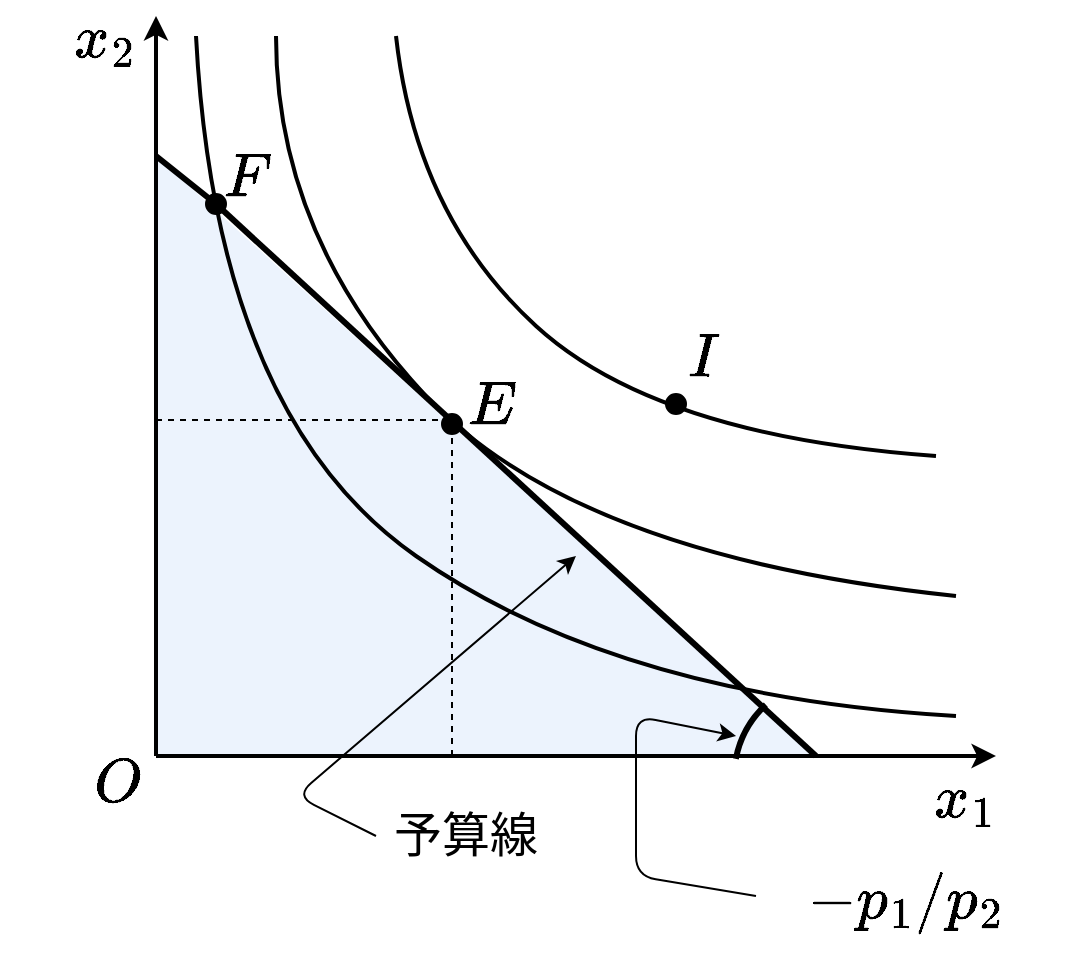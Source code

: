 <mxfile version="13.2.4" type="device" pages="3"><diagram id="H9enOFX6arp4Qu78vV8c" name="Indifference"><mxGraphModel dx="946" dy="680" grid="1" gridSize="10" guides="1" tooltips="1" connect="1" arrows="1" fold="1" page="1" pageScale="1" pageWidth="850" pageHeight="1100" math="1" shadow="0"><root><mxCell id="0"/><mxCell id="1" parent="0"/><mxCell id="Fed4mMewMiyCQXjSPAfV-4" value="" style="shape=manualInput;whiteSpace=wrap;html=1;strokeWidth=3;fillColor=#dae8fc;fontSize=11;size=300;flipH=1;strokeColor=none;opacity=50;" parent="1" vertex="1"><mxGeometry x="160" y="100" width="330" height="300" as="geometry"/></mxCell><mxCell id="kjZKjR3sp0itChctBRx5-1" value="" style="endArrow=classic;html=1;strokeWidth=2;" parent="1" edge="1"><mxGeometry width="50" height="50" relative="1" as="geometry"><mxPoint x="160" y="400" as="sourcePoint"/><mxPoint x="580" y="400" as="targetPoint"/></mxGeometry></mxCell><mxCell id="kjZKjR3sp0itChctBRx5-2" value="" style="endArrow=classic;html=1;strokeWidth=2;" parent="1" edge="1"><mxGeometry width="50" height="50" relative="1" as="geometry"><mxPoint x="160" y="400" as="sourcePoint"/><mxPoint x="160" y="30" as="targetPoint"/></mxGeometry></mxCell><mxCell id="kjZKjR3sp0itChctBRx5-4" value="&lt;b&gt;&lt;i&gt;$$x_1$$&lt;/i&gt;&lt;/b&gt;" style="text;html=1;strokeColor=none;fillColor=none;align=center;verticalAlign=middle;whiteSpace=wrap;rounded=0;fontFamily=Times New Roman;fontSize=30;" parent="1" vertex="1"><mxGeometry x="540" y="410" width="50" height="20" as="geometry"/></mxCell><mxCell id="kjZKjR3sp0itChctBRx5-19" value="" style="endArrow=none;html=1;strokeWidth=2;fontFamily=Times New Roman;fontSize=30;curved=1;" parent="1" edge="1"><mxGeometry width="50" height="50" relative="1" as="geometry"><mxPoint x="180" y="40" as="sourcePoint"/><mxPoint x="560" y="380" as="targetPoint"/><Array as="points"><mxPoint x="190" y="230"/><mxPoint x="390" y="370"/></Array></mxGeometry></mxCell><mxCell id="0c88oKmaoW1WOkyestXO-1" value="" style="endArrow=none;dashed=1;html=1;" parent="1" edge="1"><mxGeometry width="50" height="50" relative="1" as="geometry"><mxPoint x="160" y="232" as="sourcePoint"/><mxPoint x="310" y="232" as="targetPoint"/></mxGeometry></mxCell><mxCell id="0c88oKmaoW1WOkyestXO-2" value="" style="endArrow=none;html=1;strokeWidth=3;" parent="1" source="hhDQykr1g6G7ai9AE8DU-3" edge="1"><mxGeometry width="50" height="50" relative="1" as="geometry"><mxPoint x="490" y="400" as="sourcePoint"/><mxPoint x="160" y="100" as="targetPoint"/></mxGeometry></mxCell><mxCell id="0c88oKmaoW1WOkyestXO-3" value="" style="endArrow=none;dashed=1;html=1;" parent="1" edge="1"><mxGeometry width="50" height="50" relative="1" as="geometry"><mxPoint x="308" y="400" as="sourcePoint"/><mxPoint x="308" y="230" as="targetPoint"/></mxGeometry></mxCell><mxCell id="xRtmUnA642i8L2A8v9uK-9" value="&lt;b&gt;&lt;i&gt;$$x_2$$&lt;/i&gt;&lt;/b&gt;" style="text;html=1;strokeColor=none;fillColor=none;align=center;verticalAlign=middle;whiteSpace=wrap;rounded=0;fontFamily=Times New Roman;fontSize=30;" parent="1" vertex="1"><mxGeometry x="110" y="30" width="50" height="20" as="geometry"/></mxCell><mxCell id="hhDQykr1g6G7ai9AE8DU-1" value="" style="endArrow=none;html=1;strokeWidth=2;fontFamily=Times New Roman;fontSize=30;curved=1;" parent="1" edge="1"><mxGeometry width="50" height="50" relative="1" as="geometry"><mxPoint x="220" y="40" as="sourcePoint"/><mxPoint x="560" y="320" as="targetPoint"/><Array as="points"><mxPoint x="220" y="140"/><mxPoint x="370" y="300"/></Array></mxGeometry></mxCell><mxCell id="hhDQykr1g6G7ai9AE8DU-2" value="" style="endArrow=none;html=1;strokeWidth=2;fontFamily=Times New Roman;fontSize=30;curved=1;" parent="1" edge="1"><mxGeometry width="50" height="50" relative="1" as="geometry"><mxPoint x="280" y="40" as="sourcePoint"/><mxPoint x="550" y="250" as="targetPoint"/><Array as="points"><mxPoint x="290" y="130"/><mxPoint x="410" y="240"/></Array></mxGeometry></mxCell><mxCell id="hhDQykr1g6G7ai9AE8DU-5" value="" style="ellipse;whiteSpace=wrap;html=1;aspect=fixed;fillColor=#000000;" parent="1" vertex="1"><mxGeometry x="303" y="229" width="10" height="10" as="geometry"/></mxCell><mxCell id="hhDQykr1g6G7ai9AE8DU-8" value="" style="endArrow=classic;html=1;strokeWidth=1;" parent="1" edge="1"><mxGeometry width="50" height="50" relative="1" as="geometry"><mxPoint x="270" y="440" as="sourcePoint"/><mxPoint x="370" y="300" as="targetPoint"/><Array as="points"><mxPoint x="230" y="420"/></Array></mxGeometry></mxCell><mxCell id="hhDQykr1g6G7ai9AE8DU-9" value="&lt;font style=&quot;font-size: 24px;&quot;&gt;予算線&lt;/font&gt;" style="text;html=1;strokeColor=none;fillColor=none;align=center;verticalAlign=middle;whiteSpace=wrap;rounded=0;fontSize=24;" parent="1" vertex="1"><mxGeometry x="277" y="430" width="76" height="20" as="geometry"/></mxCell><mxCell id="hhDQykr1g6G7ai9AE8DU-10" value="&lt;b&gt;&lt;i&gt;$$O&lt;br&gt;$$&lt;/i&gt;&lt;/b&gt;" style="text;html=1;strokeColor=none;fillColor=none;align=center;verticalAlign=middle;whiteSpace=wrap;rounded=0;fontFamily=Times New Roman;fontSize=30;" parent="1" vertex="1"><mxGeometry x="116" y="402" width="50" height="20" as="geometry"/></mxCell><mxCell id="hhDQykr1g6G7ai9AE8DU-13" value="" style="ellipse;whiteSpace=wrap;html=1;aspect=fixed;fillColor=#000000;" parent="1" vertex="1"><mxGeometry x="415" y="219" width="10" height="10" as="geometry"/></mxCell><mxCell id="hhDQykr1g6G7ai9AE8DU-15" value="&lt;b&gt;&lt;i&gt;$$E&lt;br&gt;$$&lt;/i&gt;&lt;/b&gt;" style="text;html=1;strokeColor=none;fillColor=none;align=center;verticalAlign=middle;whiteSpace=wrap;rounded=0;fontFamily=Times New Roman;fontSize=30;" parent="1" vertex="1"><mxGeometry x="303" y="214" width="50" height="20" as="geometry"/></mxCell><mxCell id="hhDQykr1g6G7ai9AE8DU-18" value="&lt;b&gt;&lt;i&gt;$$F&lt;br&gt;$$&lt;/i&gt;&lt;/b&gt;" style="text;html=1;strokeColor=none;fillColor=none;align=center;verticalAlign=middle;whiteSpace=wrap;rounded=0;fontFamily=Times New Roman;fontSize=30;" parent="1" vertex="1"><mxGeometry x="181" y="100" width="50" height="20" as="geometry"/></mxCell><mxCell id="hhDQykr1g6G7ai9AE8DU-19" value="&lt;b&gt;&lt;i&gt;$$I&lt;br&gt;$$&lt;/i&gt;&lt;/b&gt;" style="text;html=1;strokeColor=none;fillColor=none;align=center;verticalAlign=middle;whiteSpace=wrap;rounded=0;fontFamily=Times New Roman;fontSize=30;" parent="1" vertex="1"><mxGeometry x="409" y="190" width="50" height="20" as="geometry"/></mxCell><mxCell id="4ygPLhjjgLQ-8hTIy1m--1" value="" style="verticalLabelPosition=bottom;verticalAlign=top;html=1;shape=mxgraph.basic.arc;startAngle=0.864;endAngle=0.964;fillColor=#000000;fontSize=11;rotation=-30;strokeWidth=3;" parent="1" vertex="1"><mxGeometry x="449" y="361" width="100" height="100" as="geometry"/></mxCell><mxCell id="4ygPLhjjgLQ-8hTIy1m--2" value="" style="endArrow=classic;html=1;strokeWidth=1;entryX=0.181;entryY=0.073;entryDx=0;entryDy=0;entryPerimeter=0;" parent="1" target="4ygPLhjjgLQ-8hTIy1m--1" edge="1"><mxGeometry width="50" height="50" relative="1" as="geometry"><mxPoint x="460" y="470" as="sourcePoint"/><mxPoint x="524" y="422" as="targetPoint"/><Array as="points"><mxPoint x="400" y="460"/><mxPoint x="400" y="430"/><mxPoint x="400" y="380"/></Array></mxGeometry></mxCell><mxCell id="4ygPLhjjgLQ-8hTIy1m--3" value="&lt;b&gt;&lt;i&gt;$$-p_1/p_2$$&lt;/i&gt;&lt;/b&gt;" style="text;html=1;strokeColor=none;fillColor=none;align=center;verticalAlign=middle;whiteSpace=wrap;rounded=0;fontFamily=Times New Roman;fontSize=30;" parent="1" vertex="1"><mxGeometry x="510" y="461" width="50" height="20" as="geometry"/></mxCell><mxCell id="hhDQykr1g6G7ai9AE8DU-3" value="" style="ellipse;whiteSpace=wrap;html=1;aspect=fixed;fillColor=#000000;" parent="1" vertex="1"><mxGeometry x="185" y="119" width="10" height="10" as="geometry"/></mxCell><mxCell id="Fed4mMewMiyCQXjSPAfV-6" value="" style="endArrow=none;html=1;strokeWidth=3;" parent="1" target="hhDQykr1g6G7ai9AE8DU-3" edge="1"><mxGeometry width="50" height="50" relative="1" as="geometry"><mxPoint x="490" y="400" as="sourcePoint"/><mxPoint x="160" y="100" as="targetPoint"/></mxGeometry></mxCell></root></mxGraphModel></diagram><diagram name="MRS" id="Cf6J0MBJGzG-NLHtTxoL"><mxGraphModel dx="946" dy="680" grid="1" gridSize="10" guides="1" tooltips="1" connect="1" arrows="1" fold="1" page="1" pageScale="1" pageWidth="850" pageHeight="1100" math="1" shadow="0"><root><mxCell id="_P-TgI-NlpUqaCO8oluz-0"/><mxCell id="_P-TgI-NlpUqaCO8oluz-1" parent="_P-TgI-NlpUqaCO8oluz-0"/><mxCell id="_P-TgI-NlpUqaCO8oluz-2" value="" style="endArrow=classic;html=1;strokeWidth=2;" parent="_P-TgI-NlpUqaCO8oluz-1" edge="1"><mxGeometry width="50" height="50" relative="1" as="geometry"><mxPoint x="160" y="400" as="sourcePoint"/><mxPoint x="580" y="400" as="targetPoint"/></mxGeometry></mxCell><mxCell id="_P-TgI-NlpUqaCO8oluz-3" value="" style="endArrow=classic;html=1;strokeWidth=2;" parent="_P-TgI-NlpUqaCO8oluz-1" edge="1"><mxGeometry width="50" height="50" relative="1" as="geometry"><mxPoint x="160" y="400" as="sourcePoint"/><mxPoint x="160" y="30" as="targetPoint"/></mxGeometry></mxCell><mxCell id="_P-TgI-NlpUqaCO8oluz-4" value="&lt;b&gt;&lt;i&gt;$$x_1$$&lt;/i&gt;&lt;/b&gt;" style="text;html=1;strokeColor=none;fillColor=none;align=center;verticalAlign=middle;whiteSpace=wrap;rounded=0;fontFamily=Times New Roman;fontSize=30;" parent="_P-TgI-NlpUqaCO8oluz-1" vertex="1"><mxGeometry x="540" y="410" width="50" height="20" as="geometry"/></mxCell><mxCell id="_P-TgI-NlpUqaCO8oluz-6" value="" style="endArrow=none;dashed=1;html=1;fontSize=11;strokeWidth=3;dashPattern=1 1;" parent="_P-TgI-NlpUqaCO8oluz-1" edge="1"><mxGeometry width="50" height="50" relative="1" as="geometry"><mxPoint x="199" y="90" as="sourcePoint"/><mxPoint x="359" y="320" as="targetPoint"/></mxGeometry></mxCell><mxCell id="_P-TgI-NlpUqaCO8oluz-8" value="" style="endArrow=none;dashed=1;html=1;fontSize=11;strokeWidth=3;dashPattern=1 1;" parent="_P-TgI-NlpUqaCO8oluz-1" edge="1"><mxGeometry width="50" height="50" relative="1" as="geometry"><mxPoint x="264" y="280" as="sourcePoint"/><mxPoint x="264" y="184" as="targetPoint"/></mxGeometry></mxCell><mxCell id="_P-TgI-NlpUqaCO8oluz-9" value="&lt;b&gt;&lt;i&gt;$$x_2$$&lt;/i&gt;&lt;/b&gt;" style="text;html=1;strokeColor=none;fillColor=none;align=center;verticalAlign=middle;whiteSpace=wrap;rounded=0;fontFamily=Times New Roman;fontSize=30;" parent="_P-TgI-NlpUqaCO8oluz-1" vertex="1"><mxGeometry x="110" y="30" width="50" height="20" as="geometry"/></mxCell><mxCell id="_P-TgI-NlpUqaCO8oluz-10" value="" style="endArrow=none;html=1;strokeWidth=2;fontFamily=Times New Roman;fontSize=30;curved=1;" parent="_P-TgI-NlpUqaCO8oluz-1" edge="1"><mxGeometry width="50" height="50" relative="1" as="geometry"><mxPoint x="220" y="40" as="sourcePoint"/><mxPoint x="560" y="320" as="targetPoint"/><Array as="points"><mxPoint x="220" y="140"/><mxPoint x="370" y="300"/></Array></mxGeometry></mxCell><mxCell id="_P-TgI-NlpUqaCO8oluz-16" value="&lt;b&gt;&lt;i&gt;$$O&lt;br&gt;$$&lt;/i&gt;&lt;/b&gt;" style="text;html=1;strokeColor=none;fillColor=none;align=center;verticalAlign=middle;whiteSpace=wrap;rounded=0;fontFamily=Times New Roman;fontSize=30;" parent="_P-TgI-NlpUqaCO8oluz-1" vertex="1"><mxGeometry x="116" y="402" width="50" height="20" as="geometry"/></mxCell><mxCell id="ajREy94rLHghXRJDU2Br-0" value="" style="endArrow=none;dashed=1;html=1;fontSize=11;strokeWidth=3;dashPattern=1 1;" parent="_P-TgI-NlpUqaCO8oluz-1" edge="1"><mxGeometry width="50" height="50" relative="1" as="geometry"><mxPoint x="330" y="280" as="sourcePoint"/><mxPoint x="263" y="280" as="targetPoint"/></mxGeometry></mxCell><mxCell id="ajREy94rLHghXRJDU2Br-1" value="&lt;b&gt;&lt;i&gt;$$dx_1$$&lt;/i&gt;&lt;/b&gt;" style="text;html=1;strokeColor=none;fillColor=none;align=center;verticalAlign=middle;whiteSpace=wrap;rounded=0;fontFamily=Times New Roman;fontSize=30;" parent="_P-TgI-NlpUqaCO8oluz-1" vertex="1"><mxGeometry x="270" y="290" width="50" height="20" as="geometry"/></mxCell><mxCell id="ajREy94rLHghXRJDU2Br-2" value="&lt;b&gt;&lt;i&gt;$$dx_2$$&lt;/i&gt;&lt;/b&gt;" style="text;html=1;strokeColor=none;fillColor=none;align=center;verticalAlign=middle;whiteSpace=wrap;rounded=0;fontFamily=Times New Roman;fontSize=30;" parent="_P-TgI-NlpUqaCO8oluz-1" vertex="1"><mxGeometry x="210" y="230" width="50" height="20" as="geometry"/></mxCell><mxCell id="ajREy94rLHghXRJDU2Br-3" value="" style="verticalLabelPosition=bottom;verticalAlign=top;html=1;shape=mxgraph.basic.arc;startAngle=0.864;endAngle=0.964;fillColor=#000000;fontSize=11;rotation=-30;strokeWidth=3;" parent="_P-TgI-NlpUqaCO8oluz-1" vertex="1"><mxGeometry x="300" y="240" width="100" height="100" as="geometry"/></mxCell><mxCell id="ajREy94rLHghXRJDU2Br-5" value="" style="endArrow=classic;html=1;strokeWidth=2;fontSize=11;entryX=0.227;entryY=0.053;entryDx=0;entryDy=0;entryPerimeter=0;" parent="_P-TgI-NlpUqaCO8oluz-1" target="ajREy94rLHghXRJDU2Br-3" edge="1"><mxGeometry width="50" height="50" relative="1" as="geometry"><mxPoint x="304" y="140" as="sourcePoint"/><mxPoint x="450" y="290" as="targetPoint"/><Array as="points"><mxPoint x="280" y="170"/></Array></mxGeometry></mxCell><mxCell id="ajREy94rLHghXRJDU2Br-6" value="&lt;b&gt;&lt;i&gt;$$MRS$$&lt;/i&gt;&lt;/b&gt;" style="text;html=1;strokeColor=none;fillColor=none;align=center;verticalAlign=middle;whiteSpace=wrap;rounded=0;fontFamily=Times New Roman;fontSize=30;" parent="_P-TgI-NlpUqaCO8oluz-1" vertex="1"><mxGeometry x="325" y="130" width="50" height="20" as="geometry"/></mxCell></root></mxGraphModel></diagram><diagram id="RypEx5LbXyjsmaKCnZw5" name="Newton"><mxGraphModel dx="946" dy="680" grid="1" gridSize="10" guides="1" tooltips="1" connect="1" arrows="1" fold="1" page="1" pageScale="1" pageWidth="850" pageHeight="1100" math="1" shadow="0"><root><mxCell id="qZUpqlAHFSTBWl4ut_Hk-0"/><mxCell id="qZUpqlAHFSTBWl4ut_Hk-1" parent="qZUpqlAHFSTBWl4ut_Hk-0"/><mxCell id="qZUpqlAHFSTBWl4ut_Hk-2" value="" style="endArrow=classic;html=1;strokeWidth=3;" edge="1" parent="qZUpqlAHFSTBWl4ut_Hk-1"><mxGeometry width="50" height="50" relative="1" as="geometry"><mxPoint x="120" y="320" as="sourcePoint"/><mxPoint x="630" y="320" as="targetPoint"/></mxGeometry></mxCell><mxCell id="qZUpqlAHFSTBWl4ut_Hk-4" value="" style="curved=1;endArrow=none;html=1;strokeWidth=3;endFill=0;" edge="1" parent="qZUpqlAHFSTBWl4ut_Hk-1"><mxGeometry width="50" height="50" relative="1" as="geometry"><mxPoint x="580" y="110" as="sourcePoint"/><mxPoint x="80" y="90" as="targetPoint"/><Array as="points"><mxPoint x="510" y="270"/><mxPoint x="190" y="380"/><mxPoint x="120" y="180"/><mxPoint x="80" y="90"/></Array></mxGeometry></mxCell><mxCell id="qZUpqlAHFSTBWl4ut_Hk-6" value="" style="endArrow=none;html=1;strokeWidth=1;" edge="1" parent="qZUpqlAHFSTBWl4ut_Hk-1"><mxGeometry width="50" height="50" relative="1" as="geometry"><mxPoint x="300" y="373" as="sourcePoint"/><mxPoint x="580" y="193" as="targetPoint"/></mxGeometry></mxCell><mxCell id="qZUpqlAHFSTBWl4ut_Hk-7" value="" style="endArrow=none;html=1;strokeWidth=1;dashed=1;" edge="1" parent="qZUpqlAHFSTBWl4ut_Hk-1"><mxGeometry width="50" height="50" relative="1" as="geometry"><mxPoint x="443" y="400" as="sourcePoint"/><mxPoint x="443" y="110" as="targetPoint"/></mxGeometry></mxCell><mxCell id="qZUpqlAHFSTBWl4ut_Hk-8" value="" style="endArrow=none;html=1;strokeWidth=1;exitX=1;exitY=0.5;exitDx=0;exitDy=0;" edge="1" parent="qZUpqlAHFSTBWl4ut_Hk-1" source="qZUpqlAHFSTBWl4ut_Hk-24"><mxGeometry width="50" height="50" relative="1" as="geometry"><mxPoint x="430" y="338" as="sourcePoint"/><mxPoint x="640" y="50" as="targetPoint"/></mxGeometry></mxCell><mxCell id="qZUpqlAHFSTBWl4ut_Hk-9" value="" style="endArrow=none;html=1;strokeWidth=1;dashed=1;" edge="1" parent="qZUpqlAHFSTBWl4ut_Hk-1"><mxGeometry width="50" height="50" relative="1" as="geometry"><mxPoint x="540" y="400" as="sourcePoint"/><mxPoint x="540" y="110" as="targetPoint"/></mxGeometry></mxCell><mxCell id="qZUpqlAHFSTBWl4ut_Hk-11" value="" style="endArrow=none;html=1;strokeWidth=1;dashed=1;" edge="1" parent="qZUpqlAHFSTBWl4ut_Hk-1"><mxGeometry width="50" height="50" relative="1" as="geometry"><mxPoint x="384" y="400" as="sourcePoint"/><mxPoint x="384" y="110" as="targetPoint"/></mxGeometry></mxCell><mxCell id="qZUpqlAHFSTBWl4ut_Hk-12" value="$$x_0$$" style="text;html=1;strokeColor=none;fillColor=none;align=center;verticalAlign=middle;whiteSpace=wrap;rounded=0;fontSize=20;" vertex="1" parent="qZUpqlAHFSTBWl4ut_Hk-1"><mxGeometry x="540" y="330" width="40" height="20" as="geometry"/></mxCell><mxCell id="qZUpqlAHFSTBWl4ut_Hk-13" value="$$x$$" style="text;html=1;strokeColor=none;fillColor=none;align=center;verticalAlign=middle;whiteSpace=wrap;rounded=0;fontSize=20;" vertex="1" parent="qZUpqlAHFSTBWl4ut_Hk-1"><mxGeometry x="630" y="310" width="40" height="20" as="geometry"/></mxCell><mxCell id="qZUpqlAHFSTBWl4ut_Hk-14" value="" style="endArrow=classic;html=1;strokeWidth=3;" edge="1" parent="qZUpqlAHFSTBWl4ut_Hk-1"><mxGeometry width="50" height="50" relative="1" as="geometry"><mxPoint x="200" y="400" as="sourcePoint"/><mxPoint x="200" y="80" as="targetPoint"/></mxGeometry></mxCell><mxCell id="qZUpqlAHFSTBWl4ut_Hk-15" value="$$0$$" style="text;html=1;strokeColor=none;fillColor=none;align=center;verticalAlign=middle;whiteSpace=wrap;rounded=0;fontSize=20;" vertex="1" parent="qZUpqlAHFSTBWl4ut_Hk-1"><mxGeometry x="200" y="290" width="40" height="20" as="geometry"/></mxCell><mxCell id="qZUpqlAHFSTBWl4ut_Hk-16" value="$$y$$" style="text;html=1;strokeColor=none;fillColor=none;align=center;verticalAlign=middle;whiteSpace=wrap;rounded=0;fontSize=20;" vertex="1" parent="qZUpqlAHFSTBWl4ut_Hk-1"><mxGeometry x="210" y="60" width="40" height="20" as="geometry"/></mxCell><mxCell id="qZUpqlAHFSTBWl4ut_Hk-17" value="$$y=f(x_0) + f'(x_0)(x - x_0)$$" style="text;html=1;strokeColor=none;fillColor=none;align=center;verticalAlign=middle;whiteSpace=wrap;rounded=0;fontSize=20;" vertex="1" parent="qZUpqlAHFSTBWl4ut_Hk-1"><mxGeometry x="460" y="50" width="40" height="20" as="geometry"/></mxCell><mxCell id="qZUpqlAHFSTBWl4ut_Hk-25" value="$$y=f(x)$$" style="text;html=1;strokeColor=none;fillColor=none;align=center;verticalAlign=middle;whiteSpace=wrap;rounded=0;fontSize=20;" vertex="1" parent="qZUpqlAHFSTBWl4ut_Hk-1"><mxGeometry x="80" y="60" width="40" height="20" as="geometry"/></mxCell><mxCell id="qZUpqlAHFSTBWl4ut_Hk-21" value="$$x_1$$" style="text;html=1;strokeColor=none;fillColor=none;align=center;verticalAlign=middle;whiteSpace=wrap;rounded=0;fontSize=20;" vertex="1" parent="qZUpqlAHFSTBWl4ut_Hk-1"><mxGeometry x="440" y="330" width="40" height="20" as="geometry"/></mxCell><mxCell id="qZUpqlAHFSTBWl4ut_Hk-22" value="" style="endArrow=none;html=1;strokeWidth=1;dashed=1;" edge="1" parent="qZUpqlAHFSTBWl4ut_Hk-1"><mxGeometry width="50" height="50" relative="1" as="geometry"><mxPoint x="360" y="400" as="sourcePoint"/><mxPoint x="360" y="110" as="targetPoint"/></mxGeometry></mxCell><mxCell id="qZUpqlAHFSTBWl4ut_Hk-23" value="$$x_*$$" style="text;html=1;strokeColor=none;fillColor=none;align=center;verticalAlign=middle;whiteSpace=wrap;rounded=0;fontSize=20;" vertex="1" parent="qZUpqlAHFSTBWl4ut_Hk-1"><mxGeometry x="320" y="290" width="40" height="20" as="geometry"/></mxCell><mxCell id="qZUpqlAHFSTBWl4ut_Hk-24" value="$$x_2$$" style="text;html=1;strokeColor=none;fillColor=none;align=center;verticalAlign=middle;whiteSpace=wrap;rounded=0;fontSize=20;" vertex="1" parent="qZUpqlAHFSTBWl4ut_Hk-1"><mxGeometry x="385" y="330" width="40" height="20" as="geometry"/></mxCell></root></mxGraphModel></diagram></mxfile>